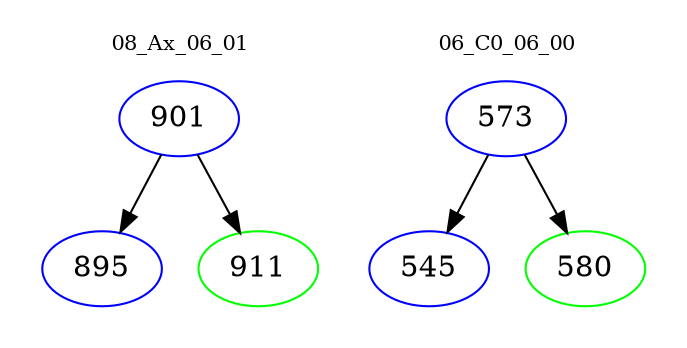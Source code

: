 digraph{
subgraph cluster_0 {
color = white
label = "08_Ax_06_01";
fontsize=10;
T0_901 [label="901", color="blue"]
T0_901 -> T0_895 [color="black"]
T0_895 [label="895", color="blue"]
T0_901 -> T0_911 [color="black"]
T0_911 [label="911", color="green"]
}
subgraph cluster_1 {
color = white
label = "06_C0_06_00";
fontsize=10;
T1_573 [label="573", color="blue"]
T1_573 -> T1_545 [color="black"]
T1_545 [label="545", color="blue"]
T1_573 -> T1_580 [color="black"]
T1_580 [label="580", color="green"]
}
}
